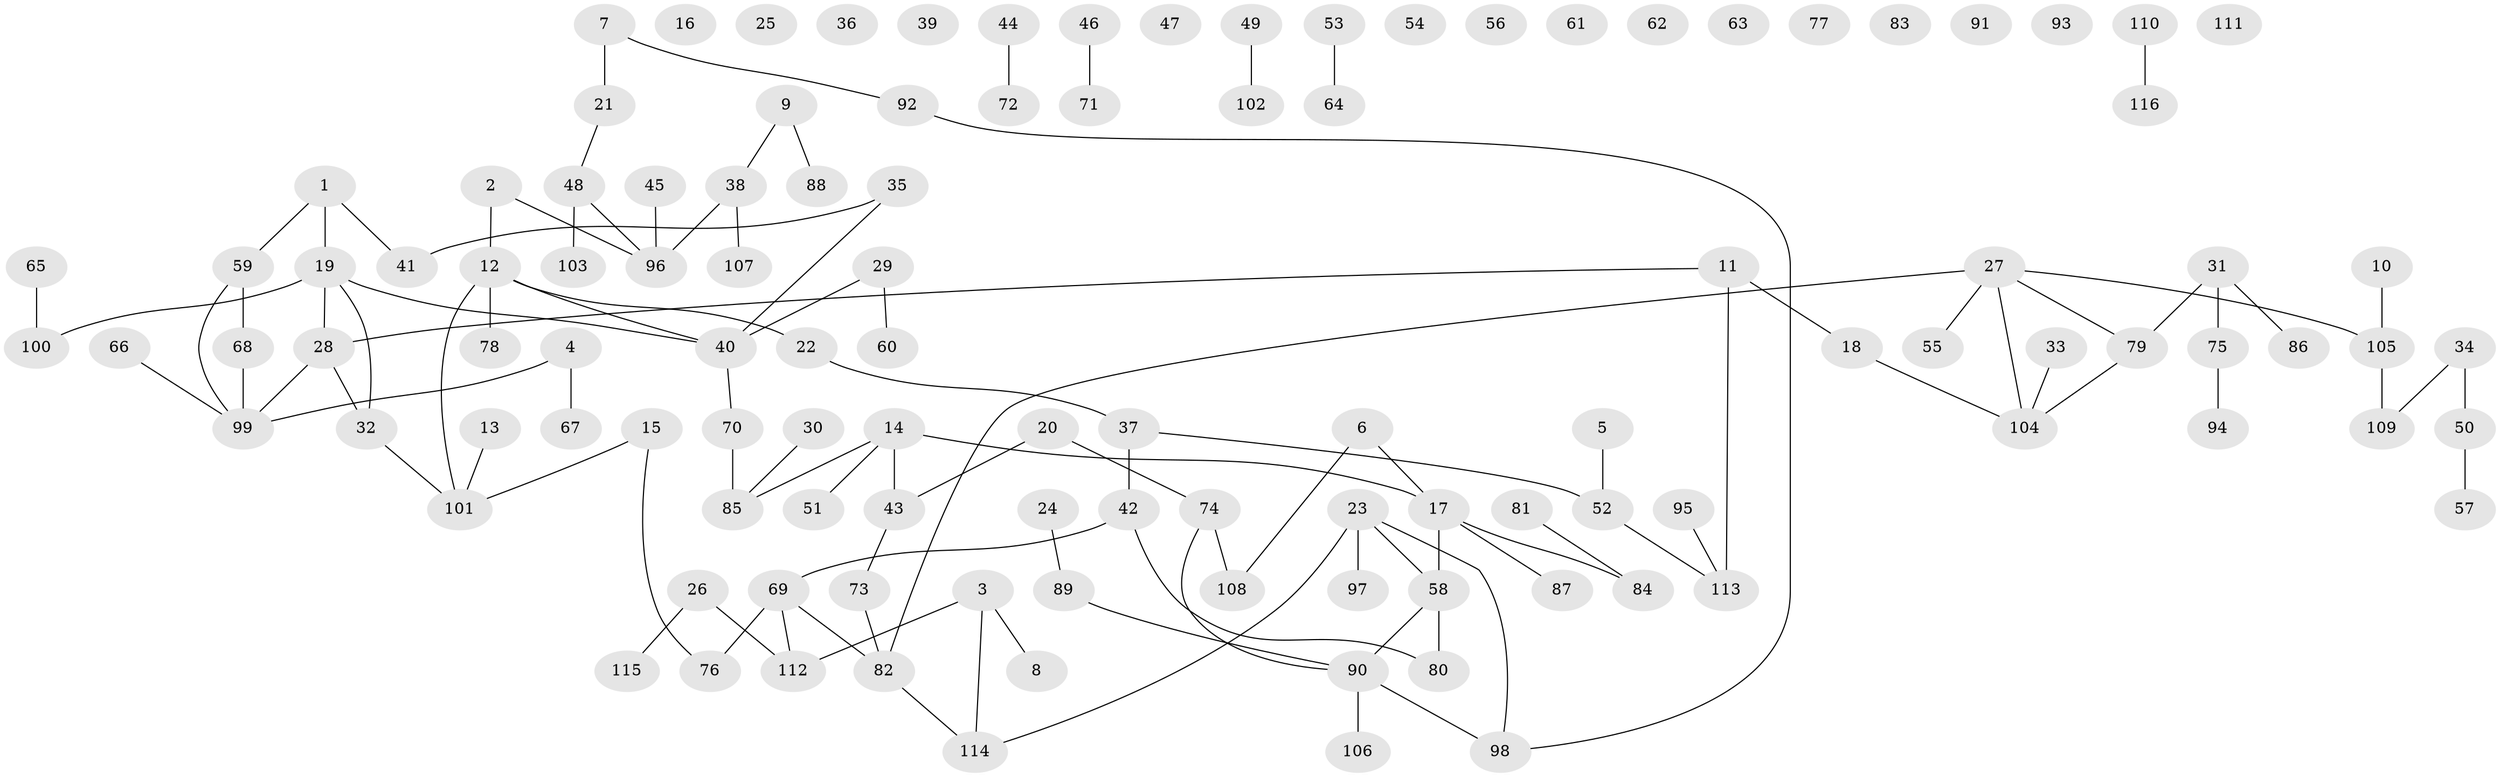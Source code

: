 // coarse degree distribution, {3: 0.25, 5: 0.075, 2: 0.3, 4: 0.1, 6: 0.05, 1: 0.225}
// Generated by graph-tools (version 1.1) at 2025/48/03/04/25 22:48:05]
// undirected, 116 vertices, 112 edges
graph export_dot {
  node [color=gray90,style=filled];
  1;
  2;
  3;
  4;
  5;
  6;
  7;
  8;
  9;
  10;
  11;
  12;
  13;
  14;
  15;
  16;
  17;
  18;
  19;
  20;
  21;
  22;
  23;
  24;
  25;
  26;
  27;
  28;
  29;
  30;
  31;
  32;
  33;
  34;
  35;
  36;
  37;
  38;
  39;
  40;
  41;
  42;
  43;
  44;
  45;
  46;
  47;
  48;
  49;
  50;
  51;
  52;
  53;
  54;
  55;
  56;
  57;
  58;
  59;
  60;
  61;
  62;
  63;
  64;
  65;
  66;
  67;
  68;
  69;
  70;
  71;
  72;
  73;
  74;
  75;
  76;
  77;
  78;
  79;
  80;
  81;
  82;
  83;
  84;
  85;
  86;
  87;
  88;
  89;
  90;
  91;
  92;
  93;
  94;
  95;
  96;
  97;
  98;
  99;
  100;
  101;
  102;
  103;
  104;
  105;
  106;
  107;
  108;
  109;
  110;
  111;
  112;
  113;
  114;
  115;
  116;
  1 -- 19;
  1 -- 41;
  1 -- 59;
  2 -- 12;
  2 -- 96;
  3 -- 8;
  3 -- 112;
  3 -- 114;
  4 -- 67;
  4 -- 99;
  5 -- 52;
  6 -- 17;
  6 -- 108;
  7 -- 21;
  7 -- 92;
  9 -- 38;
  9 -- 88;
  10 -- 105;
  11 -- 18;
  11 -- 28;
  11 -- 113;
  12 -- 22;
  12 -- 40;
  12 -- 78;
  12 -- 101;
  13 -- 101;
  14 -- 17;
  14 -- 43;
  14 -- 51;
  14 -- 85;
  15 -- 76;
  15 -- 101;
  17 -- 58;
  17 -- 84;
  17 -- 87;
  18 -- 104;
  19 -- 28;
  19 -- 32;
  19 -- 40;
  19 -- 100;
  20 -- 43;
  20 -- 74;
  21 -- 48;
  22 -- 37;
  23 -- 58;
  23 -- 97;
  23 -- 98;
  23 -- 114;
  24 -- 89;
  26 -- 112;
  26 -- 115;
  27 -- 55;
  27 -- 79;
  27 -- 82;
  27 -- 104;
  27 -- 105;
  28 -- 32;
  28 -- 99;
  29 -- 40;
  29 -- 60;
  30 -- 85;
  31 -- 75;
  31 -- 79;
  31 -- 86;
  32 -- 101;
  33 -- 104;
  34 -- 50;
  34 -- 109;
  35 -- 40;
  35 -- 41;
  37 -- 42;
  37 -- 52;
  38 -- 96;
  38 -- 107;
  40 -- 70;
  42 -- 69;
  42 -- 80;
  43 -- 73;
  44 -- 72;
  45 -- 96;
  46 -- 71;
  48 -- 96;
  48 -- 103;
  49 -- 102;
  50 -- 57;
  52 -- 113;
  53 -- 64;
  58 -- 80;
  58 -- 90;
  59 -- 68;
  59 -- 99;
  65 -- 100;
  66 -- 99;
  68 -- 99;
  69 -- 76;
  69 -- 82;
  69 -- 112;
  70 -- 85;
  73 -- 82;
  74 -- 90;
  74 -- 108;
  75 -- 94;
  79 -- 104;
  81 -- 84;
  82 -- 114;
  89 -- 90;
  90 -- 98;
  90 -- 106;
  92 -- 98;
  95 -- 113;
  105 -- 109;
  110 -- 116;
}
